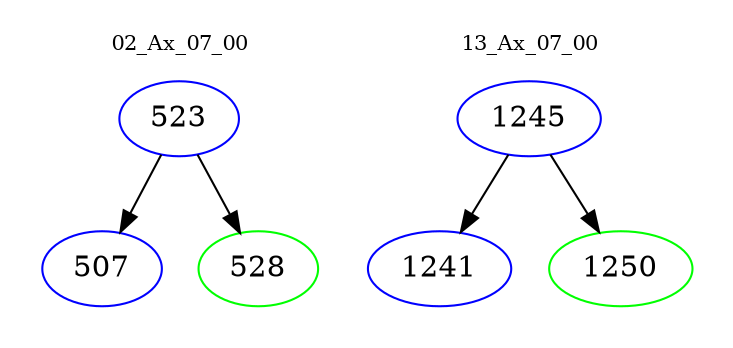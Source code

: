 digraph{
subgraph cluster_0 {
color = white
label = "02_Ax_07_00";
fontsize=10;
T0_523 [label="523", color="blue"]
T0_523 -> T0_507 [color="black"]
T0_507 [label="507", color="blue"]
T0_523 -> T0_528 [color="black"]
T0_528 [label="528", color="green"]
}
subgraph cluster_1 {
color = white
label = "13_Ax_07_00";
fontsize=10;
T1_1245 [label="1245", color="blue"]
T1_1245 -> T1_1241 [color="black"]
T1_1241 [label="1241", color="blue"]
T1_1245 -> T1_1250 [color="black"]
T1_1250 [label="1250", color="green"]
}
}
